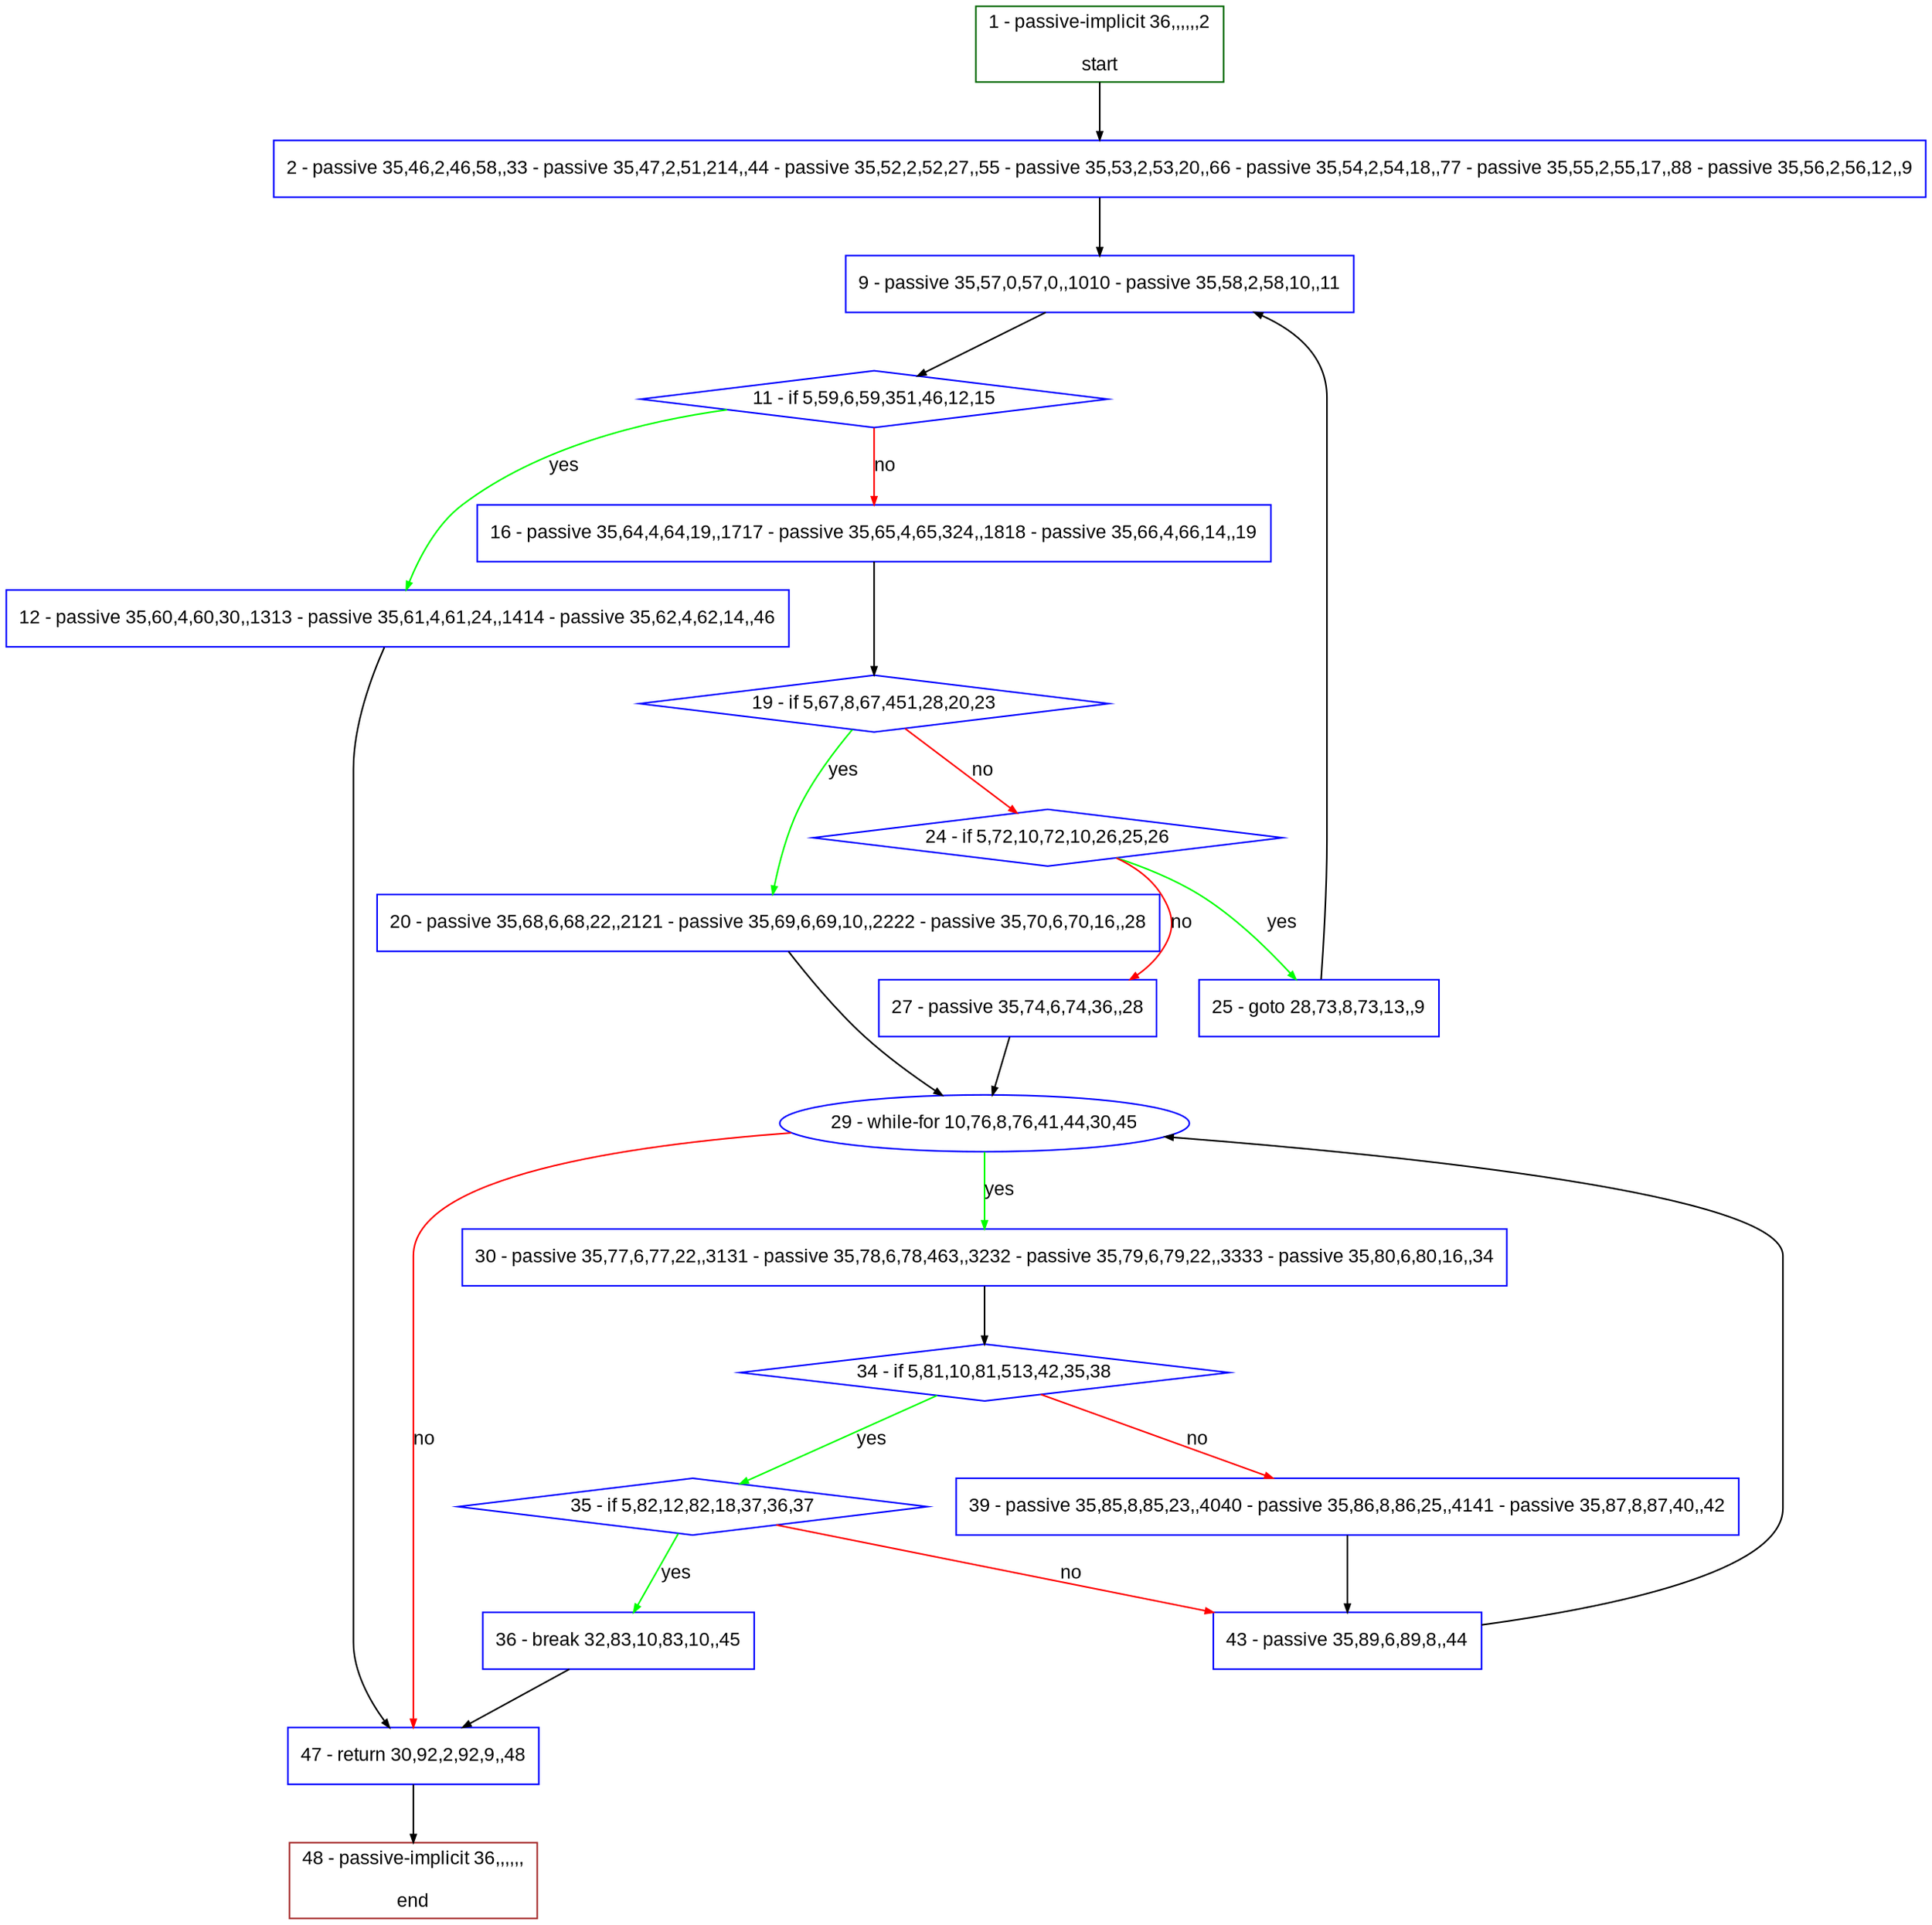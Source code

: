 digraph "" {
  graph [pack="true", label="", fontsize="12", packmode="clust", fontname="Arial", fillcolor="#FFFFCC", bgcolor="white", style="rounded,filled", compound="true"];
  node [node_initialized="no", label="", color="grey", fontsize="12", fillcolor="white", fontname="Arial", style="filled", shape="rectangle", compound="true", fixedsize="false"];
  edge [fontcolor="black", arrowhead="normal", arrowtail="none", arrowsize="0.5", ltail="", label="", color="black", fontsize="12", lhead="", fontname="Arial", dir="forward", compound="true"];
  __N1 [label="2 - passive 35,46,2,46,58,,33 - passive 35,47,2,51,214,,44 - passive 35,52,2,52,27,,55 - passive 35,53,2,53,20,,66 - passive 35,54,2,54,18,,77 - passive 35,55,2,55,17,,88 - passive 35,56,2,56,12,,9", color="#0000ff", fillcolor="#ffffff", style="filled", shape="box"];
  __N2 [label="1 - passive-implicit 36,,,,,,2\n\nstart", color="#006400", fillcolor="#ffffff", style="filled", shape="box"];
  __N3 [label="9 - passive 35,57,0,57,0,,1010 - passive 35,58,2,58,10,,11", color="#0000ff", fillcolor="#ffffff", style="filled", shape="box"];
  __N4 [label="11 - if 5,59,6,59,351,46,12,15", color="#0000ff", fillcolor="#ffffff", style="filled", shape="diamond"];
  __N5 [label="12 - passive 35,60,4,60,30,,1313 - passive 35,61,4,61,24,,1414 - passive 35,62,4,62,14,,46", color="#0000ff", fillcolor="#ffffff", style="filled", shape="box"];
  __N6 [label="16 - passive 35,64,4,64,19,,1717 - passive 35,65,4,65,324,,1818 - passive 35,66,4,66,14,,19", color="#0000ff", fillcolor="#ffffff", style="filled", shape="box"];
  __N7 [label="47 - return 30,92,2,92,9,,48", color="#0000ff", fillcolor="#ffffff", style="filled", shape="box"];
  __N8 [label="19 - if 5,67,8,67,451,28,20,23", color="#0000ff", fillcolor="#ffffff", style="filled", shape="diamond"];
  __N9 [label="20 - passive 35,68,6,68,22,,2121 - passive 35,69,6,69,10,,2222 - passive 35,70,6,70,16,,28", color="#0000ff", fillcolor="#ffffff", style="filled", shape="box"];
  __N10 [label="24 - if 5,72,10,72,10,26,25,26", color="#0000ff", fillcolor="#ffffff", style="filled", shape="diamond"];
  __N11 [label="29 - while-for 10,76,8,76,41,44,30,45", color="#0000ff", fillcolor="#ffffff", style="filled", shape="oval"];
  __N12 [label="25 - goto 28,73,8,73,13,,9", color="#0000ff", fillcolor="#ffffff", style="filled", shape="box"];
  __N13 [label="27 - passive 35,74,6,74,36,,28", color="#0000ff", fillcolor="#ffffff", style="filled", shape="box"];
  __N14 [label="30 - passive 35,77,6,77,22,,3131 - passive 35,78,6,78,463,,3232 - passive 35,79,6,79,22,,3333 - passive 35,80,6,80,16,,34", color="#0000ff", fillcolor="#ffffff", style="filled", shape="box"];
  __N15 [label="34 - if 5,81,10,81,513,42,35,38", color="#0000ff", fillcolor="#ffffff", style="filled", shape="diamond"];
  __N16 [label="35 - if 5,82,12,82,18,37,36,37", color="#0000ff", fillcolor="#ffffff", style="filled", shape="diamond"];
  __N17 [label="39 - passive 35,85,8,85,23,,4040 - passive 35,86,8,86,25,,4141 - passive 35,87,8,87,40,,42", color="#0000ff", fillcolor="#ffffff", style="filled", shape="box"];
  __N18 [label="36 - break 32,83,10,83,10,,45", color="#0000ff", fillcolor="#ffffff", style="filled", shape="box"];
  __N19 [label="43 - passive 35,89,6,89,8,,44", color="#0000ff", fillcolor="#ffffff", style="filled", shape="box"];
  __N20 [label="48 - passive-implicit 36,,,,,,\n\nend", color="#a52a2a", fillcolor="#ffffff", style="filled", shape="box"];
  __N2 -> __N1 [arrowhead="normal", arrowtail="none", color="#000000", label="", dir="forward"];
  __N1 -> __N3 [arrowhead="normal", arrowtail="none", color="#000000", label="", dir="forward"];
  __N3 -> __N4 [arrowhead="normal", arrowtail="none", color="#000000", label="", dir="forward"];
  __N4 -> __N5 [arrowhead="normal", arrowtail="none", color="#00ff00", label="yes", dir="forward"];
  __N4 -> __N6 [arrowhead="normal", arrowtail="none", color="#ff0000", label="no", dir="forward"];
  __N5 -> __N7 [arrowhead="normal", arrowtail="none", color="#000000", label="", dir="forward"];
  __N6 -> __N8 [arrowhead="normal", arrowtail="none", color="#000000", label="", dir="forward"];
  __N8 -> __N9 [arrowhead="normal", arrowtail="none", color="#00ff00", label="yes", dir="forward"];
  __N8 -> __N10 [arrowhead="normal", arrowtail="none", color="#ff0000", label="no", dir="forward"];
  __N9 -> __N11 [arrowhead="normal", arrowtail="none", color="#000000", label="", dir="forward"];
  __N10 -> __N12 [arrowhead="normal", arrowtail="none", color="#00ff00", label="yes", dir="forward"];
  __N10 -> __N13 [arrowhead="normal", arrowtail="none", color="#ff0000", label="no", dir="forward"];
  __N12 -> __N3 [arrowhead="normal", arrowtail="none", color="#000000", label="", dir="forward"];
  __N13 -> __N11 [arrowhead="normal", arrowtail="none", color="#000000", label="", dir="forward"];
  __N11 -> __N14 [arrowhead="normal", arrowtail="none", color="#00ff00", label="yes", dir="forward"];
  __N11 -> __N7 [arrowhead="normal", arrowtail="none", color="#ff0000", label="no", dir="forward"];
  __N14 -> __N15 [arrowhead="normal", arrowtail="none", color="#000000", label="", dir="forward"];
  __N15 -> __N16 [arrowhead="normal", arrowtail="none", color="#00ff00", label="yes", dir="forward"];
  __N15 -> __N17 [arrowhead="normal", arrowtail="none", color="#ff0000", label="no", dir="forward"];
  __N16 -> __N18 [arrowhead="normal", arrowtail="none", color="#00ff00", label="yes", dir="forward"];
  __N16 -> __N19 [arrowhead="normal", arrowtail="none", color="#ff0000", label="no", dir="forward"];
  __N18 -> __N7 [arrowhead="normal", arrowtail="none", color="#000000", label="", dir="forward"];
  __N17 -> __N19 [arrowhead="normal", arrowtail="none", color="#000000", label="", dir="forward"];
  __N19 -> __N11 [arrowhead="normal", arrowtail="none", color="#000000", label="", dir="forward"];
  __N7 -> __N20 [arrowhead="normal", arrowtail="none", color="#000000", label="", dir="forward"];
}
